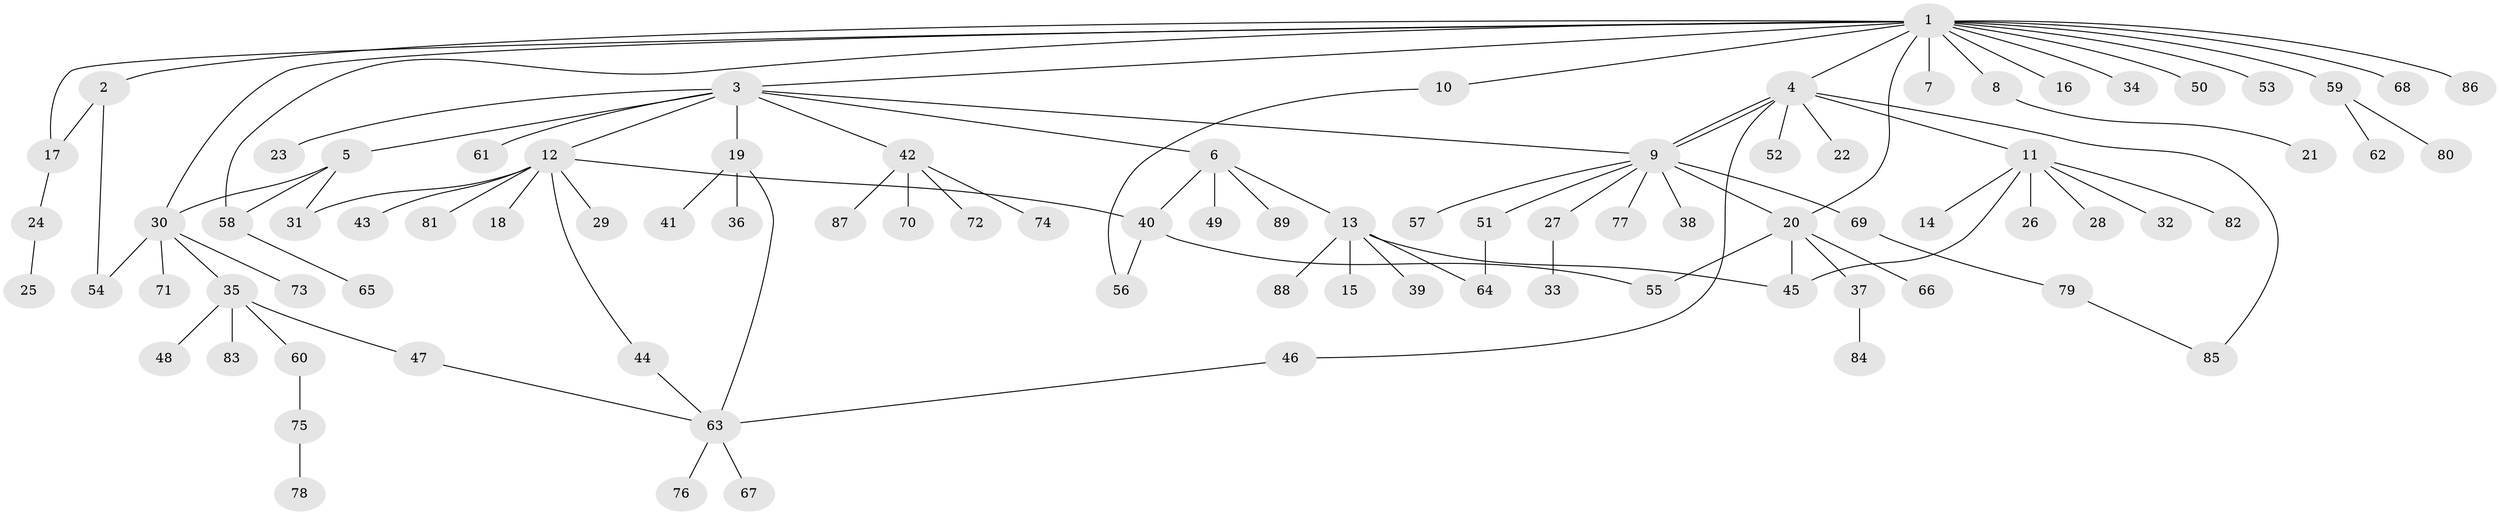 // Generated by graph-tools (version 1.1) at 2025/35/03/09/25 02:35:43]
// undirected, 89 vertices, 106 edges
graph export_dot {
graph [start="1"]
  node [color=gray90,style=filled];
  1;
  2;
  3;
  4;
  5;
  6;
  7;
  8;
  9;
  10;
  11;
  12;
  13;
  14;
  15;
  16;
  17;
  18;
  19;
  20;
  21;
  22;
  23;
  24;
  25;
  26;
  27;
  28;
  29;
  30;
  31;
  32;
  33;
  34;
  35;
  36;
  37;
  38;
  39;
  40;
  41;
  42;
  43;
  44;
  45;
  46;
  47;
  48;
  49;
  50;
  51;
  52;
  53;
  54;
  55;
  56;
  57;
  58;
  59;
  60;
  61;
  62;
  63;
  64;
  65;
  66;
  67;
  68;
  69;
  70;
  71;
  72;
  73;
  74;
  75;
  76;
  77;
  78;
  79;
  80;
  81;
  82;
  83;
  84;
  85;
  86;
  87;
  88;
  89;
  1 -- 2;
  1 -- 3;
  1 -- 4;
  1 -- 7;
  1 -- 8;
  1 -- 10;
  1 -- 16;
  1 -- 17;
  1 -- 20;
  1 -- 30;
  1 -- 34;
  1 -- 50;
  1 -- 53;
  1 -- 58;
  1 -- 59;
  1 -- 68;
  1 -- 86;
  2 -- 17;
  2 -- 54;
  3 -- 5;
  3 -- 6;
  3 -- 9;
  3 -- 12;
  3 -- 19;
  3 -- 23;
  3 -- 42;
  3 -- 61;
  4 -- 9;
  4 -- 9;
  4 -- 11;
  4 -- 22;
  4 -- 46;
  4 -- 52;
  4 -- 85;
  5 -- 30;
  5 -- 31;
  5 -- 58;
  6 -- 13;
  6 -- 40;
  6 -- 49;
  6 -- 89;
  8 -- 21;
  9 -- 20;
  9 -- 27;
  9 -- 38;
  9 -- 51;
  9 -- 57;
  9 -- 69;
  9 -- 77;
  10 -- 56;
  11 -- 14;
  11 -- 26;
  11 -- 28;
  11 -- 32;
  11 -- 45;
  11 -- 82;
  12 -- 18;
  12 -- 29;
  12 -- 31;
  12 -- 40;
  12 -- 43;
  12 -- 44;
  12 -- 81;
  13 -- 15;
  13 -- 39;
  13 -- 45;
  13 -- 64;
  13 -- 88;
  17 -- 24;
  19 -- 36;
  19 -- 41;
  19 -- 63;
  20 -- 37;
  20 -- 45;
  20 -- 55;
  20 -- 66;
  24 -- 25;
  27 -- 33;
  30 -- 35;
  30 -- 54;
  30 -- 71;
  30 -- 73;
  35 -- 47;
  35 -- 48;
  35 -- 60;
  35 -- 83;
  37 -- 84;
  40 -- 55;
  40 -- 56;
  42 -- 70;
  42 -- 72;
  42 -- 74;
  42 -- 87;
  44 -- 63;
  46 -- 63;
  47 -- 63;
  51 -- 64;
  58 -- 65;
  59 -- 62;
  59 -- 80;
  60 -- 75;
  63 -- 67;
  63 -- 76;
  69 -- 79;
  75 -- 78;
  79 -- 85;
}
